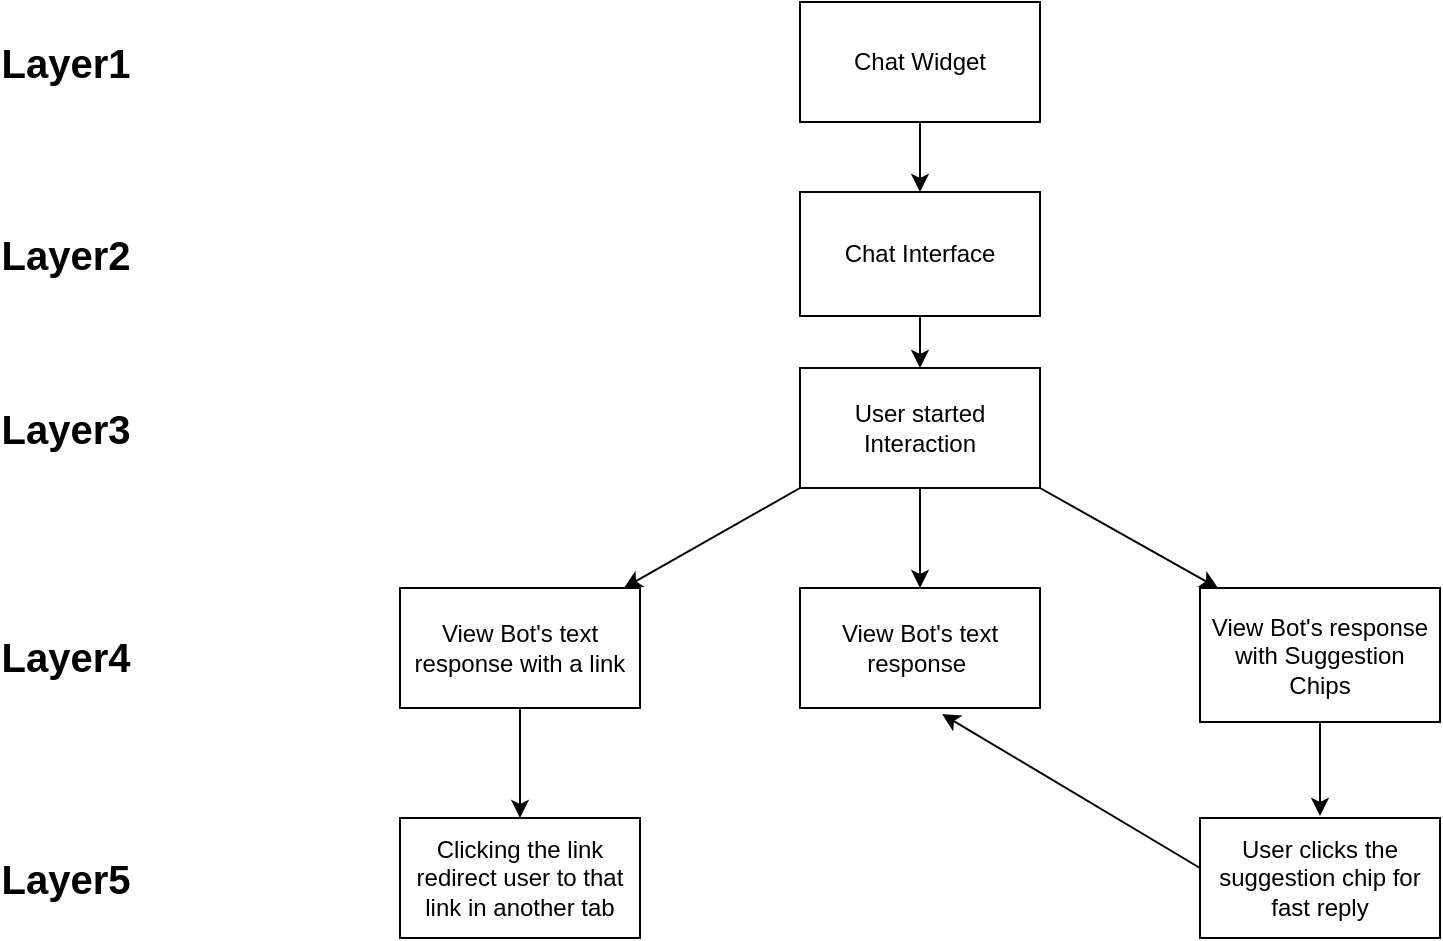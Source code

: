 <mxfile version="13.7.1" type="device"><diagram id="0hXnUoyWfPVwQcn4xC_Z" name="Page-1"><mxGraphModel dx="1640" dy="573" grid="0" gridSize="10" guides="1" tooltips="1" connect="1" arrows="1" fold="1" page="0" pageScale="1" pageWidth="827" pageHeight="1169" math="0" shadow="0"><root><mxCell id="0"/><mxCell id="1" parent="0"/><mxCell id="lWo5yY442u31h-AlhJei-9" style="edgeStyle=orthogonalEdgeStyle;rounded=0;orthogonalLoop=1;jettySize=auto;html=1;entryX=0.5;entryY=0;entryDx=0;entryDy=0;" edge="1" parent="1" source="lWo5yY442u31h-AlhJei-1" target="lWo5yY442u31h-AlhJei-2"><mxGeometry relative="1" as="geometry"/></mxCell><mxCell id="lWo5yY442u31h-AlhJei-1" value="Chat Widget" style="rounded=0;whiteSpace=wrap;html=1;" vertex="1" parent="1"><mxGeometry x="367" y="37" width="120" height="60" as="geometry"/></mxCell><mxCell id="lWo5yY442u31h-AlhJei-10" style="edgeStyle=orthogonalEdgeStyle;rounded=0;orthogonalLoop=1;jettySize=auto;html=1;entryX=0.5;entryY=0;entryDx=0;entryDy=0;" edge="1" parent="1" source="lWo5yY442u31h-AlhJei-2" target="lWo5yY442u31h-AlhJei-3"><mxGeometry relative="1" as="geometry"/></mxCell><mxCell id="lWo5yY442u31h-AlhJei-2" value="Chat Interface" style="rounded=0;whiteSpace=wrap;html=1;" vertex="1" parent="1"><mxGeometry x="367" y="132" width="120" height="62" as="geometry"/></mxCell><mxCell id="lWo5yY442u31h-AlhJei-11" style="edgeStyle=orthogonalEdgeStyle;rounded=0;orthogonalLoop=1;jettySize=auto;html=1;entryX=0.5;entryY=0;entryDx=0;entryDy=0;" edge="1" parent="1" source="lWo5yY442u31h-AlhJei-3" target="lWo5yY442u31h-AlhJei-4"><mxGeometry relative="1" as="geometry"/></mxCell><mxCell id="lWo5yY442u31h-AlhJei-3" value="User started Interaction" style="rounded=0;whiteSpace=wrap;html=1;" vertex="1" parent="1"><mxGeometry x="367" y="220" width="120" height="60" as="geometry"/></mxCell><mxCell id="lWo5yY442u31h-AlhJei-4" value="View Bot's text response&amp;nbsp;" style="rounded=0;whiteSpace=wrap;html=1;" vertex="1" parent="1"><mxGeometry x="367" y="330" width="120" height="60" as="geometry"/></mxCell><mxCell id="lWo5yY442u31h-AlhJei-14" style="edgeStyle=orthogonalEdgeStyle;rounded=0;orthogonalLoop=1;jettySize=auto;html=1;entryX=0.5;entryY=0;entryDx=0;entryDy=0;" edge="1" parent="1" source="lWo5yY442u31h-AlhJei-5" target="lWo5yY442u31h-AlhJei-7"><mxGeometry relative="1" as="geometry"/></mxCell><mxCell id="lWo5yY442u31h-AlhJei-5" value="View Bot's text response with a link" style="rounded=0;whiteSpace=wrap;html=1;" vertex="1" parent="1"><mxGeometry x="167" y="330" width="120" height="60" as="geometry"/></mxCell><mxCell id="lWo5yY442u31h-AlhJei-15" style="edgeStyle=orthogonalEdgeStyle;rounded=0;orthogonalLoop=1;jettySize=auto;html=1;" edge="1" parent="1" source="lWo5yY442u31h-AlhJei-6"><mxGeometry relative="1" as="geometry"><mxPoint x="627" y="444" as="targetPoint"/></mxGeometry></mxCell><mxCell id="lWo5yY442u31h-AlhJei-6" value="View Bot's response with Suggestion Chips" style="rounded=0;whiteSpace=wrap;html=1;" vertex="1" parent="1"><mxGeometry x="567" y="330" width="120" height="67" as="geometry"/></mxCell><mxCell id="lWo5yY442u31h-AlhJei-7" value="Clicking the link redirect user to that link in another tab" style="rounded=0;whiteSpace=wrap;html=1;" vertex="1" parent="1"><mxGeometry x="167" y="445" width="120" height="60" as="geometry"/></mxCell><mxCell id="lWo5yY442u31h-AlhJei-8" value="&lt;span&gt;User clicks the suggestion chip for fast reply&lt;/span&gt;" style="rounded=0;whiteSpace=wrap;html=1;" vertex="1" parent="1"><mxGeometry x="567" y="445" width="120" height="60" as="geometry"/></mxCell><mxCell id="lWo5yY442u31h-AlhJei-12" value="" style="endArrow=classic;html=1;entryX=0;entryY=1;entryDx=0;entryDy=0;exitX=0;exitY=1;exitDx=0;exitDy=0;" edge="1" parent="1" source="lWo5yY442u31h-AlhJei-3"><mxGeometry width="50" height="50" relative="1" as="geometry"><mxPoint x="329" y="280" as="sourcePoint"/><mxPoint x="279" y="330" as="targetPoint"/></mxGeometry></mxCell><mxCell id="lWo5yY442u31h-AlhJei-13" value="" style="endArrow=classic;html=1;entryX=1;entryY=1;entryDx=0;entryDy=0;exitX=1;exitY=1;exitDx=0;exitDy=0;" edge="1" parent="1" source="lWo5yY442u31h-AlhJei-3"><mxGeometry width="50" height="50" relative="1" as="geometry"><mxPoint x="626" y="280" as="sourcePoint"/><mxPoint x="576" y="330" as="targetPoint"/></mxGeometry></mxCell><mxCell id="lWo5yY442u31h-AlhJei-16" value="" style="endArrow=classic;html=1;entryX=0.592;entryY=1.05;entryDx=0;entryDy=0;entryPerimeter=0;" edge="1" parent="1" target="lWo5yY442u31h-AlhJei-4"><mxGeometry width="50" height="50" relative="1" as="geometry"><mxPoint x="567" y="470" as="sourcePoint"/><mxPoint x="617" y="420" as="targetPoint"/></mxGeometry></mxCell><mxCell id="lWo5yY442u31h-AlhJei-18" value="Layer1" style="text;html=1;strokeColor=none;fillColor=none;align=center;verticalAlign=middle;whiteSpace=wrap;rounded=0;shadow=0;fontStyle=1;strokeWidth=1;fontSize=20;" vertex="1" parent="1"><mxGeometry x="-20" y="57" width="40" height="20" as="geometry"/></mxCell><mxCell id="lWo5yY442u31h-AlhJei-19" value="Layer2" style="text;html=1;strokeColor=none;fillColor=none;align=center;verticalAlign=middle;whiteSpace=wrap;rounded=0;fontStyle=1;fontSize=20;" vertex="1" parent="1"><mxGeometry x="-20" y="153" width="40" height="20" as="geometry"/></mxCell><mxCell id="lWo5yY442u31h-AlhJei-20" value="Layer3" style="text;html=1;strokeColor=none;fillColor=none;align=center;verticalAlign=middle;whiteSpace=wrap;rounded=0;fontStyle=1;fontSize=20;" vertex="1" parent="1"><mxGeometry x="-20" y="240" width="40" height="20" as="geometry"/></mxCell><mxCell id="lWo5yY442u31h-AlhJei-21" value="Layer4" style="text;html=1;strokeColor=none;fillColor=none;align=center;verticalAlign=middle;whiteSpace=wrap;rounded=0;fontStyle=1;fontSize=20;" vertex="1" parent="1"><mxGeometry x="-20" y="353.5" width="40" height="20" as="geometry"/></mxCell><mxCell id="lWo5yY442u31h-AlhJei-22" value="Layer5" style="text;html=1;strokeColor=none;fillColor=none;align=center;verticalAlign=middle;whiteSpace=wrap;rounded=0;fontStyle=1;fontSize=20;" vertex="1" parent="1"><mxGeometry x="-20" y="465" width="40" height="20" as="geometry"/></mxCell></root></mxGraphModel></diagram></mxfile>